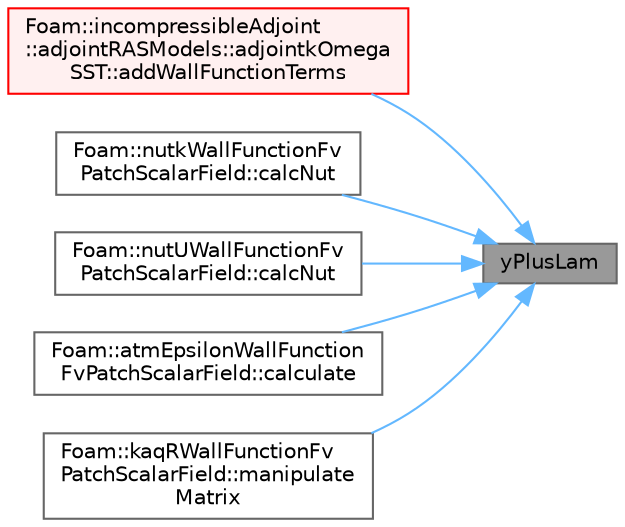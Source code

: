 digraph "yPlusLam"
{
 // LATEX_PDF_SIZE
  bgcolor="transparent";
  edge [fontname=Helvetica,fontsize=10,labelfontname=Helvetica,labelfontsize=10];
  node [fontname=Helvetica,fontsize=10,shape=box,height=0.2,width=0.4];
  rankdir="RL";
  Node1 [id="Node000001",label="yPlusLam",height=0.2,width=0.4,color="gray40", fillcolor="grey60", style="filled", fontcolor="black",tooltip=" "];
  Node1 -> Node2 [id="edge1_Node000001_Node000002",dir="back",color="steelblue1",style="solid",tooltip=" "];
  Node2 [id="Node000002",label="Foam::incompressibleAdjoint\l::adjointRASModels::adjointkOmega\lSST::addWallFunctionTerms",height=0.2,width=0.4,color="red", fillcolor="#FFF0F0", style="filled",URL="$classFoam_1_1incompressibleAdjoint_1_1adjointRASModels_1_1adjointkOmegaSST.html#a941dfe7af6e8a6fb5973078edaa9b172",tooltip=" "];
  Node1 -> Node4 [id="edge2_Node000001_Node000004",dir="back",color="steelblue1",style="solid",tooltip=" "];
  Node4 [id="Node000004",label="Foam::nutkWallFunctionFv\lPatchScalarField::calcNut",height=0.2,width=0.4,color="grey40", fillcolor="white", style="filled",URL="$classFoam_1_1nutkWallFunctionFvPatchScalarField.html#afd7c61e58cf31fca49fbf0f08b683b22",tooltip=" "];
  Node1 -> Node5 [id="edge3_Node000001_Node000005",dir="back",color="steelblue1",style="solid",tooltip=" "];
  Node5 [id="Node000005",label="Foam::nutUWallFunctionFv\lPatchScalarField::calcNut",height=0.2,width=0.4,color="grey40", fillcolor="white", style="filled",URL="$classFoam_1_1nutUWallFunctionFvPatchScalarField.html#afd7c61e58cf31fca49fbf0f08b683b22",tooltip=" "];
  Node1 -> Node6 [id="edge4_Node000001_Node000006",dir="back",color="steelblue1",style="solid",tooltip=" "];
  Node6 [id="Node000006",label="Foam::atmEpsilonWallFunction\lFvPatchScalarField::calculate",height=0.2,width=0.4,color="grey40", fillcolor="white", style="filled",URL="$classFoam_1_1atmEpsilonWallFunctionFvPatchScalarField.html#a9b10d949afa36a0fe772c66e94719865",tooltip=" "];
  Node1 -> Node7 [id="edge5_Node000001_Node000007",dir="back",color="steelblue1",style="solid",tooltip=" "];
  Node7 [id="Node000007",label="Foam::kaqRWallFunctionFv\lPatchScalarField::manipulate\lMatrix",height=0.2,width=0.4,color="grey40", fillcolor="white", style="filled",URL="$classFoam_1_1kaqRWallFunctionFvPatchScalarField.html#a3f0cafc1e1afd9a71ada8385e3fa343a",tooltip=" "];
}

